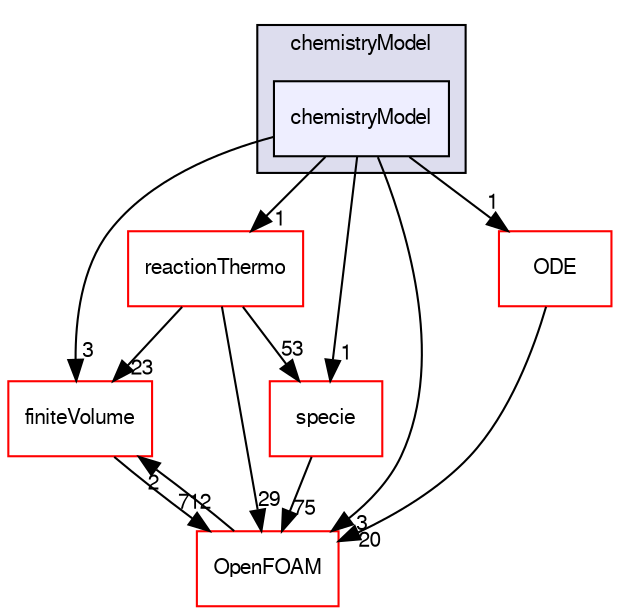 digraph "src/thermophysicalModels/chemistryModel/chemistryModel/chemistryModel" {
  bgcolor=transparent;
  compound=true
  node [ fontsize="10", fontname="FreeSans"];
  edge [ labelfontsize="10", labelfontname="FreeSans"];
  subgraph clusterdir_c571401ccb489c71ff21e08e929f4e25 {
    graph [ bgcolor="#ddddee", pencolor="black", label="chemistryModel" fontname="FreeSans", fontsize="10", URL="dir_c571401ccb489c71ff21e08e929f4e25.html"]
  dir_a70b43a3e315c5bfbbfe2903a5c44c10 [shape=box, label="chemistryModel", style="filled", fillcolor="#eeeeff", pencolor="black", URL="dir_a70b43a3e315c5bfbbfe2903a5c44c10.html"];
  }
  dir_9bd15774b555cf7259a6fa18f99fe99b [shape=box label="finiteVolume" color="red" URL="dir_9bd15774b555cf7259a6fa18f99fe99b.html"];
  dir_5c4bf53b114f4c9237cd4ef0431fc9bd [shape=box label="specie" color="red" URL="dir_5c4bf53b114f4c9237cd4ef0431fc9bd.html"];
  dir_c5473ff19b20e6ec4dfe5c310b3778a8 [shape=box label="OpenFOAM" color="red" URL="dir_c5473ff19b20e6ec4dfe5c310b3778a8.html"];
  dir_87c7a4a86ffb283740ec390ea55551cb [shape=box label="reactionThermo" color="red" URL="dir_87c7a4a86ffb283740ec390ea55551cb.html"];
  dir_e47b7a1cb0d621da2e060462b00c1c76 [shape=box label="ODE" color="red" URL="dir_e47b7a1cb0d621da2e060462b00c1c76.html"];
  dir_9bd15774b555cf7259a6fa18f99fe99b->dir_c5473ff19b20e6ec4dfe5c310b3778a8 [headlabel="712", labeldistance=1.5 headhref="dir_000749_001732.html"];
  dir_5c4bf53b114f4c9237cd4ef0431fc9bd->dir_c5473ff19b20e6ec4dfe5c310b3778a8 [headlabel="75", labeldistance=1.5 headhref="dir_001073_001732.html"];
  dir_c5473ff19b20e6ec4dfe5c310b3778a8->dir_9bd15774b555cf7259a6fa18f99fe99b [headlabel="2", labeldistance=1.5 headhref="dir_001732_000749.html"];
  dir_87c7a4a86ffb283740ec390ea55551cb->dir_9bd15774b555cf7259a6fa18f99fe99b [headlabel="23", labeldistance=1.5 headhref="dir_002665_000749.html"];
  dir_87c7a4a86ffb283740ec390ea55551cb->dir_5c4bf53b114f4c9237cd4ef0431fc9bd [headlabel="53", labeldistance=1.5 headhref="dir_002665_001073.html"];
  dir_87c7a4a86ffb283740ec390ea55551cb->dir_c5473ff19b20e6ec4dfe5c310b3778a8 [headlabel="29", labeldistance=1.5 headhref="dir_002665_001732.html"];
  dir_a70b43a3e315c5bfbbfe2903a5c44c10->dir_9bd15774b555cf7259a6fa18f99fe99b [headlabel="3", labeldistance=1.5 headhref="dir_002575_000749.html"];
  dir_a70b43a3e315c5bfbbfe2903a5c44c10->dir_5c4bf53b114f4c9237cd4ef0431fc9bd [headlabel="1", labeldistance=1.5 headhref="dir_002575_001073.html"];
  dir_a70b43a3e315c5bfbbfe2903a5c44c10->dir_c5473ff19b20e6ec4dfe5c310b3778a8 [headlabel="3", labeldistance=1.5 headhref="dir_002575_001732.html"];
  dir_a70b43a3e315c5bfbbfe2903a5c44c10->dir_87c7a4a86ffb283740ec390ea55551cb [headlabel="1", labeldistance=1.5 headhref="dir_002575_002665.html"];
  dir_a70b43a3e315c5bfbbfe2903a5c44c10->dir_e47b7a1cb0d621da2e060462b00c1c76 [headlabel="1", labeldistance=1.5 headhref="dir_002575_001280.html"];
  dir_e47b7a1cb0d621da2e060462b00c1c76->dir_c5473ff19b20e6ec4dfe5c310b3778a8 [headlabel="20", labeldistance=1.5 headhref="dir_001280_001732.html"];
}
